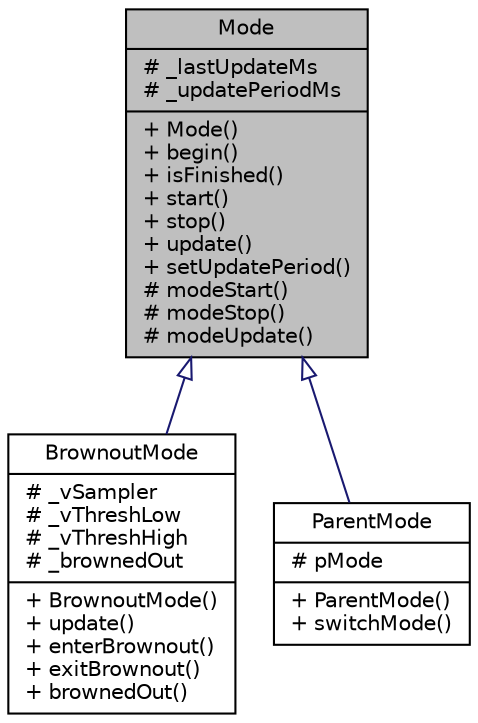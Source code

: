 digraph "Mode"
{
  edge [fontname="Helvetica",fontsize="10",labelfontname="Helvetica",labelfontsize="10"];
  node [fontname="Helvetica",fontsize="10",shape=record];
  Node0 [label="{Mode\n|# _lastUpdateMs\l# _updatePeriodMs\l|+ Mode()\l+ begin()\l+ isFinished()\l+ start()\l+ stop()\l+ update()\l+ setUpdatePeriod()\l# modeStart()\l# modeStop()\l# modeUpdate()\l}",height=0.2,width=0.4,color="black", fillcolor="grey75", style="filled", fontcolor="black"];
  Node0 -> Node1 [dir="back",color="midnightblue",fontsize="10",style="solid",arrowtail="onormal",fontname="Helvetica"];
  Node1 [label="{BrownoutMode\n|# _vSampler\l# _vThreshLow\l# _vThreshHigh\l# _brownedOut\l|+ BrownoutMode()\l+ update()\l+ enterBrownout()\l+ exitBrownout()\l+ brownedOut()\l}",height=0.2,width=0.4,color="black", fillcolor="white", style="filled",URL="$classBrownoutMode.html",tooltip="Mode class with brownout detection. "];
  Node0 -> Node2 [dir="back",color="midnightblue",fontsize="10",style="solid",arrowtail="onormal",fontname="Helvetica"];
  Node2 [label="{ParentMode\n|# pMode\l|+ ParentMode()\l+ switchMode()\l}",height=0.2,width=0.4,color="black", fillcolor="white", style="filled",URL="$classParentMode.html"];
}
